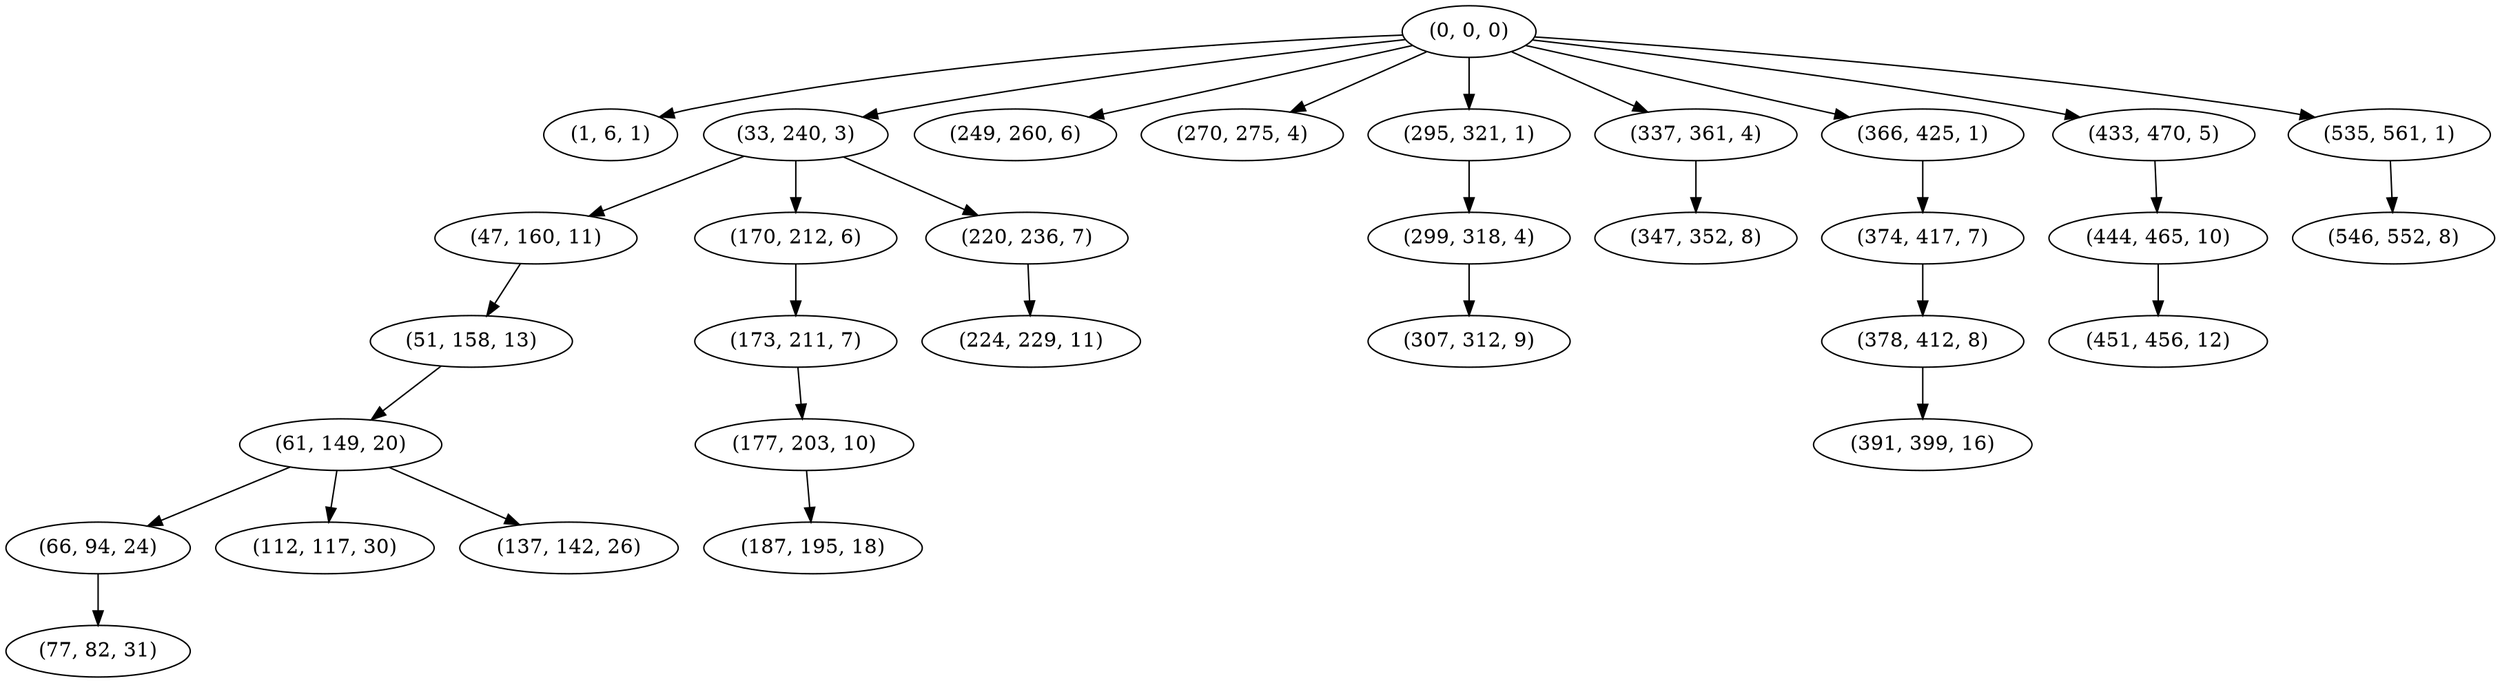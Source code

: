 digraph tree {
    "(0, 0, 0)";
    "(1, 6, 1)";
    "(33, 240, 3)";
    "(47, 160, 11)";
    "(51, 158, 13)";
    "(61, 149, 20)";
    "(66, 94, 24)";
    "(77, 82, 31)";
    "(112, 117, 30)";
    "(137, 142, 26)";
    "(170, 212, 6)";
    "(173, 211, 7)";
    "(177, 203, 10)";
    "(187, 195, 18)";
    "(220, 236, 7)";
    "(224, 229, 11)";
    "(249, 260, 6)";
    "(270, 275, 4)";
    "(295, 321, 1)";
    "(299, 318, 4)";
    "(307, 312, 9)";
    "(337, 361, 4)";
    "(347, 352, 8)";
    "(366, 425, 1)";
    "(374, 417, 7)";
    "(378, 412, 8)";
    "(391, 399, 16)";
    "(433, 470, 5)";
    "(444, 465, 10)";
    "(451, 456, 12)";
    "(535, 561, 1)";
    "(546, 552, 8)";
    "(0, 0, 0)" -> "(1, 6, 1)";
    "(0, 0, 0)" -> "(33, 240, 3)";
    "(0, 0, 0)" -> "(249, 260, 6)";
    "(0, 0, 0)" -> "(270, 275, 4)";
    "(0, 0, 0)" -> "(295, 321, 1)";
    "(0, 0, 0)" -> "(337, 361, 4)";
    "(0, 0, 0)" -> "(366, 425, 1)";
    "(0, 0, 0)" -> "(433, 470, 5)";
    "(0, 0, 0)" -> "(535, 561, 1)";
    "(33, 240, 3)" -> "(47, 160, 11)";
    "(33, 240, 3)" -> "(170, 212, 6)";
    "(33, 240, 3)" -> "(220, 236, 7)";
    "(47, 160, 11)" -> "(51, 158, 13)";
    "(51, 158, 13)" -> "(61, 149, 20)";
    "(61, 149, 20)" -> "(66, 94, 24)";
    "(61, 149, 20)" -> "(112, 117, 30)";
    "(61, 149, 20)" -> "(137, 142, 26)";
    "(66, 94, 24)" -> "(77, 82, 31)";
    "(170, 212, 6)" -> "(173, 211, 7)";
    "(173, 211, 7)" -> "(177, 203, 10)";
    "(177, 203, 10)" -> "(187, 195, 18)";
    "(220, 236, 7)" -> "(224, 229, 11)";
    "(295, 321, 1)" -> "(299, 318, 4)";
    "(299, 318, 4)" -> "(307, 312, 9)";
    "(337, 361, 4)" -> "(347, 352, 8)";
    "(366, 425, 1)" -> "(374, 417, 7)";
    "(374, 417, 7)" -> "(378, 412, 8)";
    "(378, 412, 8)" -> "(391, 399, 16)";
    "(433, 470, 5)" -> "(444, 465, 10)";
    "(444, 465, 10)" -> "(451, 456, 12)";
    "(535, 561, 1)" -> "(546, 552, 8)";
}

